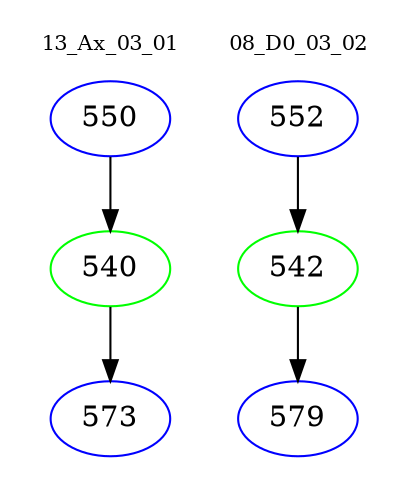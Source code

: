 digraph{
subgraph cluster_0 {
color = white
label = "13_Ax_03_01";
fontsize=10;
T0_550 [label="550", color="blue"]
T0_550 -> T0_540 [color="black"]
T0_540 [label="540", color="green"]
T0_540 -> T0_573 [color="black"]
T0_573 [label="573", color="blue"]
}
subgraph cluster_1 {
color = white
label = "08_D0_03_02";
fontsize=10;
T1_552 [label="552", color="blue"]
T1_552 -> T1_542 [color="black"]
T1_542 [label="542", color="green"]
T1_542 -> T1_579 [color="black"]
T1_579 [label="579", color="blue"]
}
}
